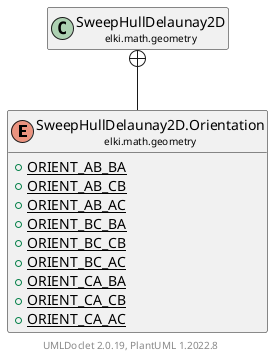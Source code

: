 @startuml
    remove .*\.(Instance|Par|Parameterizer|Factory)$
    set namespaceSeparator none
    hide empty fields
    hide empty methods

    enum "<size:14>SweepHullDelaunay2D.Orientation\n<size:10>elki.math.geometry" as elki.math.geometry.SweepHullDelaunay2D.Orientation [[SweepHullDelaunay2D.Orientation.html]] {
        {static} +ORIENT_AB_BA
        {static} +ORIENT_AB_CB
        {static} +ORIENT_AB_AC
        {static} +ORIENT_BC_BA
        {static} +ORIENT_BC_CB
        {static} +ORIENT_BC_AC
        {static} +ORIENT_CA_BA
        {static} +ORIENT_CA_CB
        {static} +ORIENT_CA_AC
    }

    class "<size:14>SweepHullDelaunay2D\n<size:10>elki.math.geometry" as elki.math.geometry.SweepHullDelaunay2D [[SweepHullDelaunay2D.html]]

    elki.math.geometry.SweepHullDelaunay2D +-- elki.math.geometry.SweepHullDelaunay2D.Orientation

    center footer UMLDoclet 2.0.19, PlantUML 1.2022.8
@enduml
